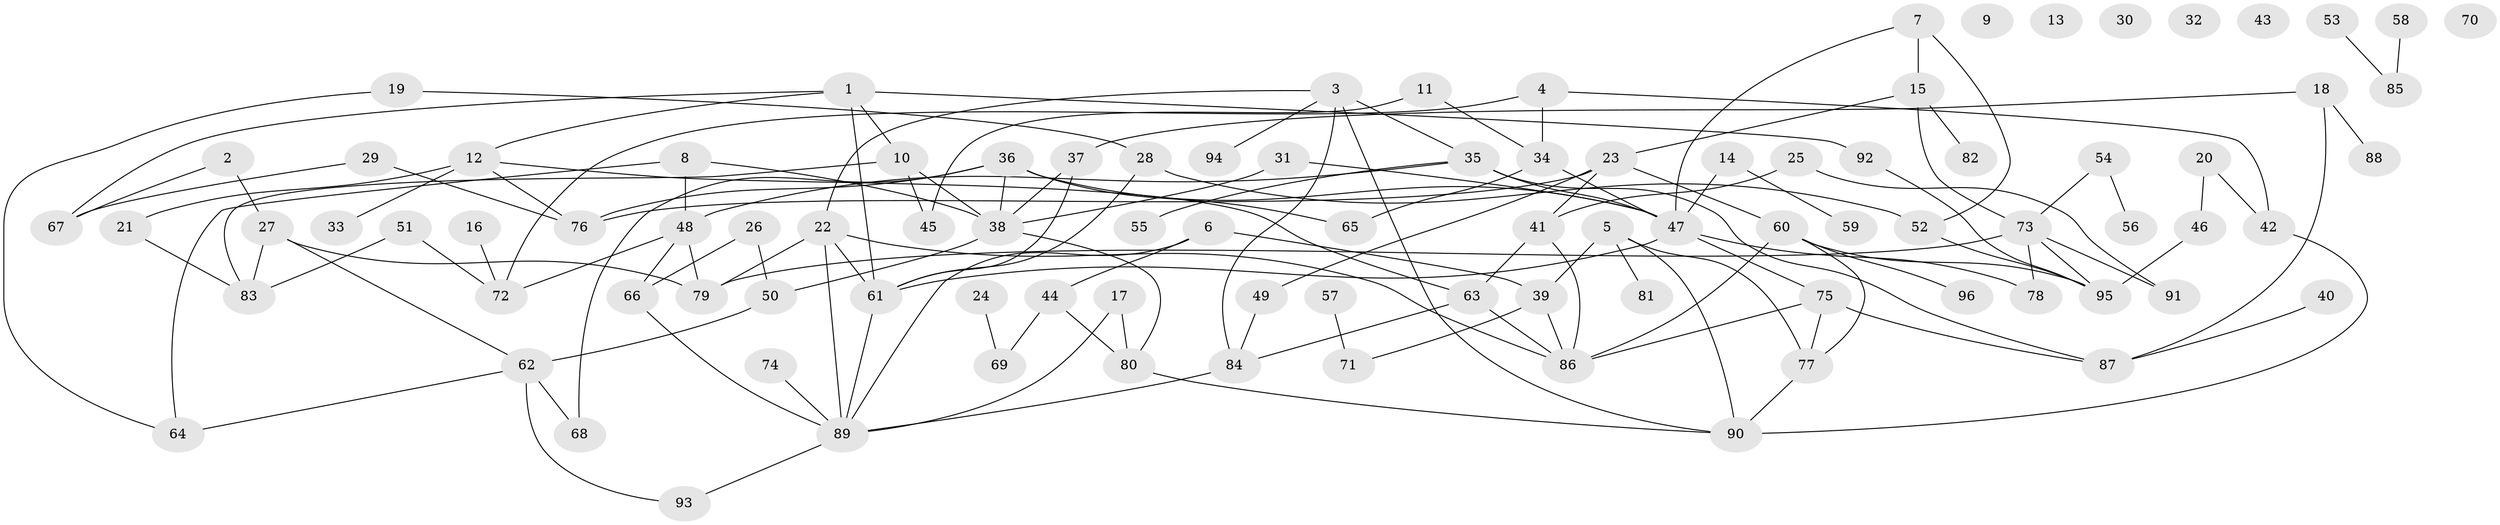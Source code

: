 // Generated by graph-tools (version 1.1) at 2025/00/03/09/25 03:00:53]
// undirected, 96 vertices, 139 edges
graph export_dot {
graph [start="1"]
  node [color=gray90,style=filled];
  1;
  2;
  3;
  4;
  5;
  6;
  7;
  8;
  9;
  10;
  11;
  12;
  13;
  14;
  15;
  16;
  17;
  18;
  19;
  20;
  21;
  22;
  23;
  24;
  25;
  26;
  27;
  28;
  29;
  30;
  31;
  32;
  33;
  34;
  35;
  36;
  37;
  38;
  39;
  40;
  41;
  42;
  43;
  44;
  45;
  46;
  47;
  48;
  49;
  50;
  51;
  52;
  53;
  54;
  55;
  56;
  57;
  58;
  59;
  60;
  61;
  62;
  63;
  64;
  65;
  66;
  67;
  68;
  69;
  70;
  71;
  72;
  73;
  74;
  75;
  76;
  77;
  78;
  79;
  80;
  81;
  82;
  83;
  84;
  85;
  86;
  87;
  88;
  89;
  90;
  91;
  92;
  93;
  94;
  95;
  96;
  1 -- 10;
  1 -- 12;
  1 -- 61;
  1 -- 67;
  1 -- 92;
  2 -- 27;
  2 -- 67;
  3 -- 22;
  3 -- 35;
  3 -- 84;
  3 -- 90;
  3 -- 94;
  4 -- 34;
  4 -- 42;
  4 -- 72;
  5 -- 39;
  5 -- 77;
  5 -- 81;
  5 -- 90;
  6 -- 39;
  6 -- 44;
  6 -- 89;
  7 -- 15;
  7 -- 47;
  7 -- 52;
  8 -- 38;
  8 -- 48;
  8 -- 64;
  10 -- 38;
  10 -- 45;
  10 -- 83;
  11 -- 34;
  11 -- 45;
  12 -- 21;
  12 -- 33;
  12 -- 63;
  12 -- 76;
  14 -- 47;
  14 -- 59;
  15 -- 23;
  15 -- 73;
  15 -- 82;
  16 -- 72;
  17 -- 80;
  17 -- 89;
  18 -- 37;
  18 -- 87;
  18 -- 88;
  19 -- 28;
  19 -- 64;
  20 -- 42;
  20 -- 46;
  21 -- 83;
  22 -- 61;
  22 -- 79;
  22 -- 86;
  22 -- 89;
  23 -- 41;
  23 -- 49;
  23 -- 60;
  23 -- 76;
  24 -- 69;
  25 -- 41;
  25 -- 91;
  26 -- 50;
  26 -- 66;
  27 -- 62;
  27 -- 79;
  27 -- 83;
  28 -- 52;
  28 -- 61;
  29 -- 67;
  29 -- 76;
  31 -- 38;
  31 -- 47;
  34 -- 47;
  34 -- 65;
  35 -- 47;
  35 -- 48;
  35 -- 55;
  35 -- 87;
  36 -- 38;
  36 -- 47;
  36 -- 65;
  36 -- 68;
  36 -- 76;
  37 -- 38;
  37 -- 61;
  38 -- 50;
  38 -- 80;
  39 -- 71;
  39 -- 86;
  40 -- 87;
  41 -- 63;
  41 -- 86;
  42 -- 90;
  44 -- 69;
  44 -- 80;
  46 -- 95;
  47 -- 61;
  47 -- 75;
  47 -- 78;
  48 -- 66;
  48 -- 72;
  48 -- 79;
  49 -- 84;
  50 -- 62;
  51 -- 72;
  51 -- 83;
  52 -- 95;
  53 -- 85;
  54 -- 56;
  54 -- 73;
  57 -- 71;
  58 -- 85;
  60 -- 77;
  60 -- 86;
  60 -- 95;
  60 -- 96;
  61 -- 89;
  62 -- 64;
  62 -- 68;
  62 -- 93;
  63 -- 84;
  63 -- 86;
  66 -- 89;
  73 -- 78;
  73 -- 79;
  73 -- 91;
  73 -- 95;
  74 -- 89;
  75 -- 77;
  75 -- 86;
  75 -- 87;
  77 -- 90;
  80 -- 90;
  84 -- 89;
  89 -- 93;
  92 -- 95;
}
